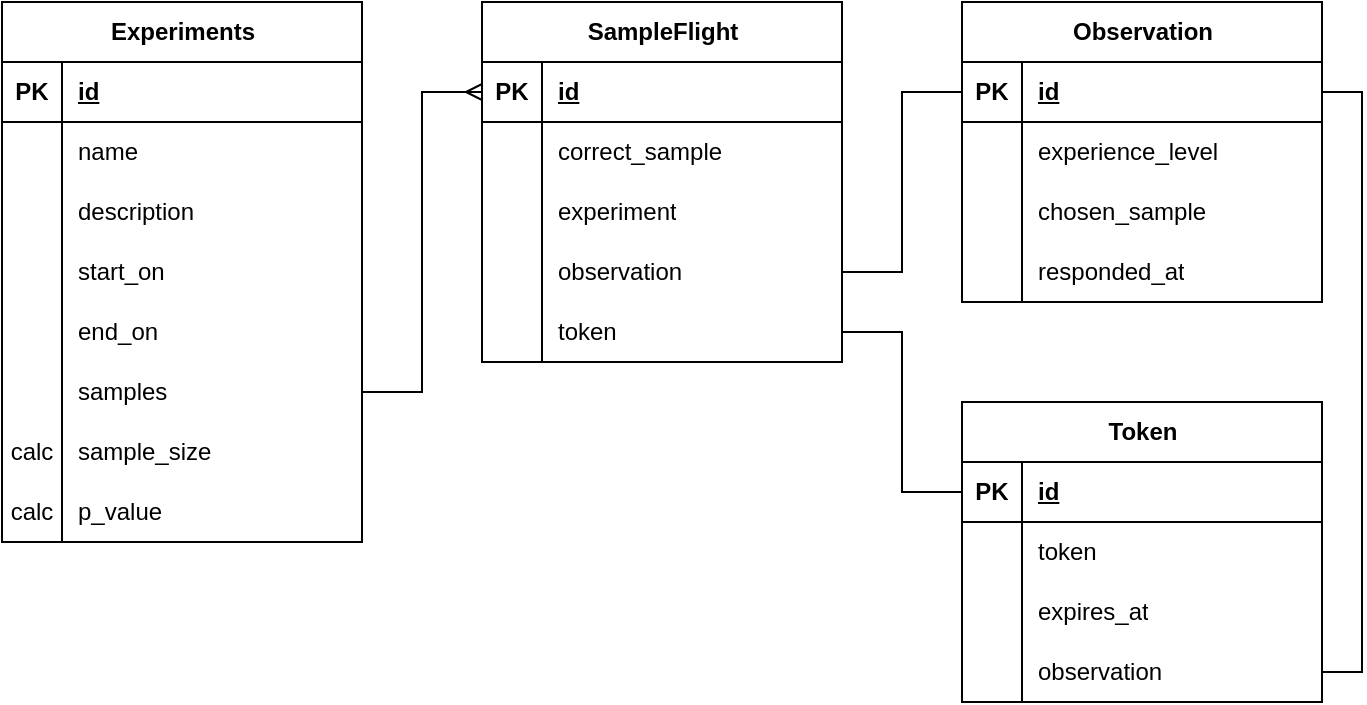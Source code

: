 <mxfile version="23.1.1" type="device">
  <diagram name="Page-1" id="6rvFCq-M7bvMxq6WBBSX">
    <mxGraphModel dx="1224" dy="811" grid="1" gridSize="10" guides="1" tooltips="1" connect="1" arrows="1" fold="1" page="1" pageScale="1" pageWidth="850" pageHeight="1100" math="0" shadow="0">
      <root>
        <mxCell id="0" />
        <mxCell id="1" parent="0" />
        <mxCell id="yR1M8EKcg6RVg2wPJlaK-1" value="Experiments" style="shape=table;startSize=30;container=1;collapsible=1;childLayout=tableLayout;fixedRows=1;rowLines=0;fontStyle=1;align=center;resizeLast=1;html=1;" vertex="1" parent="1">
          <mxGeometry x="80" y="200" width="180" height="270" as="geometry" />
        </mxCell>
        <mxCell id="yR1M8EKcg6RVg2wPJlaK-2" value="" style="shape=tableRow;horizontal=0;startSize=0;swimlaneHead=0;swimlaneBody=0;fillColor=none;collapsible=0;dropTarget=0;points=[[0,0.5],[1,0.5]];portConstraint=eastwest;top=0;left=0;right=0;bottom=1;" vertex="1" parent="yR1M8EKcg6RVg2wPJlaK-1">
          <mxGeometry y="30" width="180" height="30" as="geometry" />
        </mxCell>
        <mxCell id="yR1M8EKcg6RVg2wPJlaK-3" value="PK" style="shape=partialRectangle;connectable=0;fillColor=none;top=0;left=0;bottom=0;right=0;fontStyle=1;overflow=hidden;whiteSpace=wrap;html=1;" vertex="1" parent="yR1M8EKcg6RVg2wPJlaK-2">
          <mxGeometry width="30" height="30" as="geometry">
            <mxRectangle width="30" height="30" as="alternateBounds" />
          </mxGeometry>
        </mxCell>
        <mxCell id="yR1M8EKcg6RVg2wPJlaK-4" value="id" style="shape=partialRectangle;connectable=0;fillColor=none;top=0;left=0;bottom=0;right=0;align=left;spacingLeft=6;fontStyle=5;overflow=hidden;whiteSpace=wrap;html=1;" vertex="1" parent="yR1M8EKcg6RVg2wPJlaK-2">
          <mxGeometry x="30" width="150" height="30" as="geometry">
            <mxRectangle width="150" height="30" as="alternateBounds" />
          </mxGeometry>
        </mxCell>
        <mxCell id="yR1M8EKcg6RVg2wPJlaK-5" value="" style="shape=tableRow;horizontal=0;startSize=0;swimlaneHead=0;swimlaneBody=0;fillColor=none;collapsible=0;dropTarget=0;points=[[0,0.5],[1,0.5]];portConstraint=eastwest;top=0;left=0;right=0;bottom=0;" vertex="1" parent="yR1M8EKcg6RVg2wPJlaK-1">
          <mxGeometry y="60" width="180" height="30" as="geometry" />
        </mxCell>
        <mxCell id="yR1M8EKcg6RVg2wPJlaK-6" value="" style="shape=partialRectangle;connectable=0;fillColor=none;top=0;left=0;bottom=0;right=0;editable=1;overflow=hidden;whiteSpace=wrap;html=1;" vertex="1" parent="yR1M8EKcg6RVg2wPJlaK-5">
          <mxGeometry width="30" height="30" as="geometry">
            <mxRectangle width="30" height="30" as="alternateBounds" />
          </mxGeometry>
        </mxCell>
        <mxCell id="yR1M8EKcg6RVg2wPJlaK-7" value="name" style="shape=partialRectangle;connectable=0;fillColor=none;top=0;left=0;bottom=0;right=0;align=left;spacingLeft=6;overflow=hidden;whiteSpace=wrap;html=1;" vertex="1" parent="yR1M8EKcg6RVg2wPJlaK-5">
          <mxGeometry x="30" width="150" height="30" as="geometry">
            <mxRectangle width="150" height="30" as="alternateBounds" />
          </mxGeometry>
        </mxCell>
        <mxCell id="yR1M8EKcg6RVg2wPJlaK-8" value="" style="shape=tableRow;horizontal=0;startSize=0;swimlaneHead=0;swimlaneBody=0;fillColor=none;collapsible=0;dropTarget=0;points=[[0,0.5],[1,0.5]];portConstraint=eastwest;top=0;left=0;right=0;bottom=0;" vertex="1" parent="yR1M8EKcg6RVg2wPJlaK-1">
          <mxGeometry y="90" width="180" height="30" as="geometry" />
        </mxCell>
        <mxCell id="yR1M8EKcg6RVg2wPJlaK-9" value="" style="shape=partialRectangle;connectable=0;fillColor=none;top=0;left=0;bottom=0;right=0;editable=1;overflow=hidden;whiteSpace=wrap;html=1;" vertex="1" parent="yR1M8EKcg6RVg2wPJlaK-8">
          <mxGeometry width="30" height="30" as="geometry">
            <mxRectangle width="30" height="30" as="alternateBounds" />
          </mxGeometry>
        </mxCell>
        <mxCell id="yR1M8EKcg6RVg2wPJlaK-10" value="description" style="shape=partialRectangle;connectable=0;fillColor=none;top=0;left=0;bottom=0;right=0;align=left;spacingLeft=6;overflow=hidden;whiteSpace=wrap;html=1;" vertex="1" parent="yR1M8EKcg6RVg2wPJlaK-8">
          <mxGeometry x="30" width="150" height="30" as="geometry">
            <mxRectangle width="150" height="30" as="alternateBounds" />
          </mxGeometry>
        </mxCell>
        <mxCell id="yR1M8EKcg6RVg2wPJlaK-11" value="" style="shape=tableRow;horizontal=0;startSize=0;swimlaneHead=0;swimlaneBody=0;fillColor=none;collapsible=0;dropTarget=0;points=[[0,0.5],[1,0.5]];portConstraint=eastwest;top=0;left=0;right=0;bottom=0;" vertex="1" parent="yR1M8EKcg6RVg2wPJlaK-1">
          <mxGeometry y="120" width="180" height="30" as="geometry" />
        </mxCell>
        <mxCell id="yR1M8EKcg6RVg2wPJlaK-12" value="" style="shape=partialRectangle;connectable=0;fillColor=none;top=0;left=0;bottom=0;right=0;editable=1;overflow=hidden;whiteSpace=wrap;html=1;" vertex="1" parent="yR1M8EKcg6RVg2wPJlaK-11">
          <mxGeometry width="30" height="30" as="geometry">
            <mxRectangle width="30" height="30" as="alternateBounds" />
          </mxGeometry>
        </mxCell>
        <mxCell id="yR1M8EKcg6RVg2wPJlaK-13" value="start_on" style="shape=partialRectangle;connectable=0;fillColor=none;top=0;left=0;bottom=0;right=0;align=left;spacingLeft=6;overflow=hidden;whiteSpace=wrap;html=1;" vertex="1" parent="yR1M8EKcg6RVg2wPJlaK-11">
          <mxGeometry x="30" width="150" height="30" as="geometry">
            <mxRectangle width="150" height="30" as="alternateBounds" />
          </mxGeometry>
        </mxCell>
        <mxCell id="yR1M8EKcg6RVg2wPJlaK-14" style="shape=tableRow;horizontal=0;startSize=0;swimlaneHead=0;swimlaneBody=0;fillColor=none;collapsible=0;dropTarget=0;points=[[0,0.5],[1,0.5]];portConstraint=eastwest;top=0;left=0;right=0;bottom=0;" vertex="1" parent="yR1M8EKcg6RVg2wPJlaK-1">
          <mxGeometry y="150" width="180" height="30" as="geometry" />
        </mxCell>
        <mxCell id="yR1M8EKcg6RVg2wPJlaK-15" style="shape=partialRectangle;connectable=0;fillColor=none;top=0;left=0;bottom=0;right=0;editable=1;overflow=hidden;whiteSpace=wrap;html=1;" vertex="1" parent="yR1M8EKcg6RVg2wPJlaK-14">
          <mxGeometry width="30" height="30" as="geometry">
            <mxRectangle width="30" height="30" as="alternateBounds" />
          </mxGeometry>
        </mxCell>
        <mxCell id="yR1M8EKcg6RVg2wPJlaK-16" value="end_on" style="shape=partialRectangle;connectable=0;fillColor=none;top=0;left=0;bottom=0;right=0;align=left;spacingLeft=6;overflow=hidden;whiteSpace=wrap;html=1;" vertex="1" parent="yR1M8EKcg6RVg2wPJlaK-14">
          <mxGeometry x="30" width="150" height="30" as="geometry">
            <mxRectangle width="150" height="30" as="alternateBounds" />
          </mxGeometry>
        </mxCell>
        <mxCell id="yR1M8EKcg6RVg2wPJlaK-20" style="shape=tableRow;horizontal=0;startSize=0;swimlaneHead=0;swimlaneBody=0;fillColor=none;collapsible=0;dropTarget=0;points=[[0,0.5],[1,0.5]];portConstraint=eastwest;top=0;left=0;right=0;bottom=0;" vertex="1" parent="yR1M8EKcg6RVg2wPJlaK-1">
          <mxGeometry y="180" width="180" height="30" as="geometry" />
        </mxCell>
        <mxCell id="yR1M8EKcg6RVg2wPJlaK-21" style="shape=partialRectangle;connectable=0;fillColor=none;top=0;left=0;bottom=0;right=0;editable=1;overflow=hidden;whiteSpace=wrap;html=1;" vertex="1" parent="yR1M8EKcg6RVg2wPJlaK-20">
          <mxGeometry width="30" height="30" as="geometry">
            <mxRectangle width="30" height="30" as="alternateBounds" />
          </mxGeometry>
        </mxCell>
        <mxCell id="yR1M8EKcg6RVg2wPJlaK-22" value="samples" style="shape=partialRectangle;connectable=0;fillColor=none;top=0;left=0;bottom=0;right=0;align=left;spacingLeft=6;overflow=hidden;whiteSpace=wrap;html=1;" vertex="1" parent="yR1M8EKcg6RVg2wPJlaK-20">
          <mxGeometry x="30" width="150" height="30" as="geometry">
            <mxRectangle width="150" height="30" as="alternateBounds" />
          </mxGeometry>
        </mxCell>
        <mxCell id="yR1M8EKcg6RVg2wPJlaK-17" style="shape=tableRow;horizontal=0;startSize=0;swimlaneHead=0;swimlaneBody=0;fillColor=none;collapsible=0;dropTarget=0;points=[[0,0.5],[1,0.5]];portConstraint=eastwest;top=0;left=0;right=0;bottom=0;" vertex="1" parent="yR1M8EKcg6RVg2wPJlaK-1">
          <mxGeometry y="210" width="180" height="30" as="geometry" />
        </mxCell>
        <mxCell id="yR1M8EKcg6RVg2wPJlaK-18" value="calc" style="shape=partialRectangle;connectable=0;fillColor=none;top=0;left=0;bottom=0;right=0;editable=1;overflow=hidden;whiteSpace=wrap;html=1;" vertex="1" parent="yR1M8EKcg6RVg2wPJlaK-17">
          <mxGeometry width="30" height="30" as="geometry">
            <mxRectangle width="30" height="30" as="alternateBounds" />
          </mxGeometry>
        </mxCell>
        <mxCell id="yR1M8EKcg6RVg2wPJlaK-19" value="sample_size" style="shape=partialRectangle;connectable=0;fillColor=none;top=0;left=0;bottom=0;right=0;align=left;spacingLeft=6;overflow=hidden;whiteSpace=wrap;html=1;" vertex="1" parent="yR1M8EKcg6RVg2wPJlaK-17">
          <mxGeometry x="30" width="150" height="30" as="geometry">
            <mxRectangle width="150" height="30" as="alternateBounds" />
          </mxGeometry>
        </mxCell>
        <mxCell id="yR1M8EKcg6RVg2wPJlaK-23" style="shape=tableRow;horizontal=0;startSize=0;swimlaneHead=0;swimlaneBody=0;fillColor=none;collapsible=0;dropTarget=0;points=[[0,0.5],[1,0.5]];portConstraint=eastwest;top=0;left=0;right=0;bottom=0;" vertex="1" parent="yR1M8EKcg6RVg2wPJlaK-1">
          <mxGeometry y="240" width="180" height="30" as="geometry" />
        </mxCell>
        <mxCell id="yR1M8EKcg6RVg2wPJlaK-24" value="calc" style="shape=partialRectangle;connectable=0;fillColor=none;top=0;left=0;bottom=0;right=0;editable=1;overflow=hidden;whiteSpace=wrap;html=1;" vertex="1" parent="yR1M8EKcg6RVg2wPJlaK-23">
          <mxGeometry width="30" height="30" as="geometry">
            <mxRectangle width="30" height="30" as="alternateBounds" />
          </mxGeometry>
        </mxCell>
        <mxCell id="yR1M8EKcg6RVg2wPJlaK-25" value="p_value" style="shape=partialRectangle;connectable=0;fillColor=none;top=0;left=0;bottom=0;right=0;align=left;spacingLeft=6;overflow=hidden;whiteSpace=wrap;html=1;" vertex="1" parent="yR1M8EKcg6RVg2wPJlaK-23">
          <mxGeometry x="30" width="150" height="30" as="geometry">
            <mxRectangle width="150" height="30" as="alternateBounds" />
          </mxGeometry>
        </mxCell>
        <mxCell id="yR1M8EKcg6RVg2wPJlaK-26" value="SampleFlight" style="shape=table;startSize=30;container=1;collapsible=1;childLayout=tableLayout;fixedRows=1;rowLines=0;fontStyle=1;align=center;resizeLast=1;html=1;" vertex="1" parent="1">
          <mxGeometry x="320" y="200" width="180" height="180" as="geometry" />
        </mxCell>
        <mxCell id="yR1M8EKcg6RVg2wPJlaK-27" value="" style="shape=tableRow;horizontal=0;startSize=0;swimlaneHead=0;swimlaneBody=0;fillColor=none;collapsible=0;dropTarget=0;points=[[0,0.5],[1,0.5]];portConstraint=eastwest;top=0;left=0;right=0;bottom=1;" vertex="1" parent="yR1M8EKcg6RVg2wPJlaK-26">
          <mxGeometry y="30" width="180" height="30" as="geometry" />
        </mxCell>
        <mxCell id="yR1M8EKcg6RVg2wPJlaK-28" value="PK" style="shape=partialRectangle;connectable=0;fillColor=none;top=0;left=0;bottom=0;right=0;fontStyle=1;overflow=hidden;whiteSpace=wrap;html=1;" vertex="1" parent="yR1M8EKcg6RVg2wPJlaK-27">
          <mxGeometry width="30" height="30" as="geometry">
            <mxRectangle width="30" height="30" as="alternateBounds" />
          </mxGeometry>
        </mxCell>
        <mxCell id="yR1M8EKcg6RVg2wPJlaK-29" value="id" style="shape=partialRectangle;connectable=0;fillColor=none;top=0;left=0;bottom=0;right=0;align=left;spacingLeft=6;fontStyle=5;overflow=hidden;whiteSpace=wrap;html=1;" vertex="1" parent="yR1M8EKcg6RVg2wPJlaK-27">
          <mxGeometry x="30" width="150" height="30" as="geometry">
            <mxRectangle width="150" height="30" as="alternateBounds" />
          </mxGeometry>
        </mxCell>
        <mxCell id="yR1M8EKcg6RVg2wPJlaK-30" value="" style="shape=tableRow;horizontal=0;startSize=0;swimlaneHead=0;swimlaneBody=0;fillColor=none;collapsible=0;dropTarget=0;points=[[0,0.5],[1,0.5]];portConstraint=eastwest;top=0;left=0;right=0;bottom=0;" vertex="1" parent="yR1M8EKcg6RVg2wPJlaK-26">
          <mxGeometry y="60" width="180" height="30" as="geometry" />
        </mxCell>
        <mxCell id="yR1M8EKcg6RVg2wPJlaK-31" value="" style="shape=partialRectangle;connectable=0;fillColor=none;top=0;left=0;bottom=0;right=0;editable=1;overflow=hidden;whiteSpace=wrap;html=1;" vertex="1" parent="yR1M8EKcg6RVg2wPJlaK-30">
          <mxGeometry width="30" height="30" as="geometry">
            <mxRectangle width="30" height="30" as="alternateBounds" />
          </mxGeometry>
        </mxCell>
        <mxCell id="yR1M8EKcg6RVg2wPJlaK-32" value="correct_sample" style="shape=partialRectangle;connectable=0;fillColor=none;top=0;left=0;bottom=0;right=0;align=left;spacingLeft=6;overflow=hidden;whiteSpace=wrap;html=1;" vertex="1" parent="yR1M8EKcg6RVg2wPJlaK-30">
          <mxGeometry x="30" width="150" height="30" as="geometry">
            <mxRectangle width="150" height="30" as="alternateBounds" />
          </mxGeometry>
        </mxCell>
        <mxCell id="yR1M8EKcg6RVg2wPJlaK-33" value="" style="shape=tableRow;horizontal=0;startSize=0;swimlaneHead=0;swimlaneBody=0;fillColor=none;collapsible=0;dropTarget=0;points=[[0,0.5],[1,0.5]];portConstraint=eastwest;top=0;left=0;right=0;bottom=0;" vertex="1" parent="yR1M8EKcg6RVg2wPJlaK-26">
          <mxGeometry y="90" width="180" height="30" as="geometry" />
        </mxCell>
        <mxCell id="yR1M8EKcg6RVg2wPJlaK-34" value="" style="shape=partialRectangle;connectable=0;fillColor=none;top=0;left=0;bottom=0;right=0;editable=1;overflow=hidden;whiteSpace=wrap;html=1;" vertex="1" parent="yR1M8EKcg6RVg2wPJlaK-33">
          <mxGeometry width="30" height="30" as="geometry">
            <mxRectangle width="30" height="30" as="alternateBounds" />
          </mxGeometry>
        </mxCell>
        <mxCell id="yR1M8EKcg6RVg2wPJlaK-35" value="experiment" style="shape=partialRectangle;connectable=0;fillColor=none;top=0;left=0;bottom=0;right=0;align=left;spacingLeft=6;overflow=hidden;whiteSpace=wrap;html=1;" vertex="1" parent="yR1M8EKcg6RVg2wPJlaK-33">
          <mxGeometry x="30" width="150" height="30" as="geometry">
            <mxRectangle width="150" height="30" as="alternateBounds" />
          </mxGeometry>
        </mxCell>
        <mxCell id="yR1M8EKcg6RVg2wPJlaK-36" value="" style="shape=tableRow;horizontal=0;startSize=0;swimlaneHead=0;swimlaneBody=0;fillColor=none;collapsible=0;dropTarget=0;points=[[0,0.5],[1,0.5]];portConstraint=eastwest;top=0;left=0;right=0;bottom=0;" vertex="1" parent="yR1M8EKcg6RVg2wPJlaK-26">
          <mxGeometry y="120" width="180" height="30" as="geometry" />
        </mxCell>
        <mxCell id="yR1M8EKcg6RVg2wPJlaK-37" value="" style="shape=partialRectangle;connectable=0;fillColor=none;top=0;left=0;bottom=0;right=0;editable=1;overflow=hidden;whiteSpace=wrap;html=1;" vertex="1" parent="yR1M8EKcg6RVg2wPJlaK-36">
          <mxGeometry width="30" height="30" as="geometry">
            <mxRectangle width="30" height="30" as="alternateBounds" />
          </mxGeometry>
        </mxCell>
        <mxCell id="yR1M8EKcg6RVg2wPJlaK-38" value="observation" style="shape=partialRectangle;connectable=0;fillColor=none;top=0;left=0;bottom=0;right=0;align=left;spacingLeft=6;overflow=hidden;whiteSpace=wrap;html=1;" vertex="1" parent="yR1M8EKcg6RVg2wPJlaK-36">
          <mxGeometry x="30" width="150" height="30" as="geometry">
            <mxRectangle width="150" height="30" as="alternateBounds" />
          </mxGeometry>
        </mxCell>
        <mxCell id="yR1M8EKcg6RVg2wPJlaK-39" style="shape=tableRow;horizontal=0;startSize=0;swimlaneHead=0;swimlaneBody=0;fillColor=none;collapsible=0;dropTarget=0;points=[[0,0.5],[1,0.5]];portConstraint=eastwest;top=0;left=0;right=0;bottom=0;" vertex="1" parent="yR1M8EKcg6RVg2wPJlaK-26">
          <mxGeometry y="150" width="180" height="30" as="geometry" />
        </mxCell>
        <mxCell id="yR1M8EKcg6RVg2wPJlaK-40" style="shape=partialRectangle;connectable=0;fillColor=none;top=0;left=0;bottom=0;right=0;editable=1;overflow=hidden;whiteSpace=wrap;html=1;" vertex="1" parent="yR1M8EKcg6RVg2wPJlaK-39">
          <mxGeometry width="30" height="30" as="geometry">
            <mxRectangle width="30" height="30" as="alternateBounds" />
          </mxGeometry>
        </mxCell>
        <mxCell id="yR1M8EKcg6RVg2wPJlaK-41" value="token" style="shape=partialRectangle;connectable=0;fillColor=none;top=0;left=0;bottom=0;right=0;align=left;spacingLeft=6;overflow=hidden;whiteSpace=wrap;html=1;" vertex="1" parent="yR1M8EKcg6RVg2wPJlaK-39">
          <mxGeometry x="30" width="150" height="30" as="geometry">
            <mxRectangle width="150" height="30" as="alternateBounds" />
          </mxGeometry>
        </mxCell>
        <mxCell id="yR1M8EKcg6RVg2wPJlaK-54" value="Observation" style="shape=table;startSize=30;container=1;collapsible=1;childLayout=tableLayout;fixedRows=1;rowLines=0;fontStyle=1;align=center;resizeLast=1;html=1;" vertex="1" parent="1">
          <mxGeometry x="560" y="200" width="180" height="150" as="geometry" />
        </mxCell>
        <mxCell id="yR1M8EKcg6RVg2wPJlaK-55" value="" style="shape=tableRow;horizontal=0;startSize=0;swimlaneHead=0;swimlaneBody=0;fillColor=none;collapsible=0;dropTarget=0;points=[[0,0.5],[1,0.5]];portConstraint=eastwest;top=0;left=0;right=0;bottom=1;" vertex="1" parent="yR1M8EKcg6RVg2wPJlaK-54">
          <mxGeometry y="30" width="180" height="30" as="geometry" />
        </mxCell>
        <mxCell id="yR1M8EKcg6RVg2wPJlaK-56" value="PK" style="shape=partialRectangle;connectable=0;fillColor=none;top=0;left=0;bottom=0;right=0;fontStyle=1;overflow=hidden;whiteSpace=wrap;html=1;" vertex="1" parent="yR1M8EKcg6RVg2wPJlaK-55">
          <mxGeometry width="30" height="30" as="geometry">
            <mxRectangle width="30" height="30" as="alternateBounds" />
          </mxGeometry>
        </mxCell>
        <mxCell id="yR1M8EKcg6RVg2wPJlaK-57" value="id" style="shape=partialRectangle;connectable=0;fillColor=none;top=0;left=0;bottom=0;right=0;align=left;spacingLeft=6;fontStyle=5;overflow=hidden;whiteSpace=wrap;html=1;" vertex="1" parent="yR1M8EKcg6RVg2wPJlaK-55">
          <mxGeometry x="30" width="150" height="30" as="geometry">
            <mxRectangle width="150" height="30" as="alternateBounds" />
          </mxGeometry>
        </mxCell>
        <mxCell id="yR1M8EKcg6RVg2wPJlaK-58" value="" style="shape=tableRow;horizontal=0;startSize=0;swimlaneHead=0;swimlaneBody=0;fillColor=none;collapsible=0;dropTarget=0;points=[[0,0.5],[1,0.5]];portConstraint=eastwest;top=0;left=0;right=0;bottom=0;" vertex="1" parent="yR1M8EKcg6RVg2wPJlaK-54">
          <mxGeometry y="60" width="180" height="30" as="geometry" />
        </mxCell>
        <mxCell id="yR1M8EKcg6RVg2wPJlaK-59" value="" style="shape=partialRectangle;connectable=0;fillColor=none;top=0;left=0;bottom=0;right=0;editable=1;overflow=hidden;whiteSpace=wrap;html=1;" vertex="1" parent="yR1M8EKcg6RVg2wPJlaK-58">
          <mxGeometry width="30" height="30" as="geometry">
            <mxRectangle width="30" height="30" as="alternateBounds" />
          </mxGeometry>
        </mxCell>
        <mxCell id="yR1M8EKcg6RVg2wPJlaK-60" value="experience_level" style="shape=partialRectangle;connectable=0;fillColor=none;top=0;left=0;bottom=0;right=0;align=left;spacingLeft=6;overflow=hidden;whiteSpace=wrap;html=1;" vertex="1" parent="yR1M8EKcg6RVg2wPJlaK-58">
          <mxGeometry x="30" width="150" height="30" as="geometry">
            <mxRectangle width="150" height="30" as="alternateBounds" />
          </mxGeometry>
        </mxCell>
        <mxCell id="yR1M8EKcg6RVg2wPJlaK-61" value="" style="shape=tableRow;horizontal=0;startSize=0;swimlaneHead=0;swimlaneBody=0;fillColor=none;collapsible=0;dropTarget=0;points=[[0,0.5],[1,0.5]];portConstraint=eastwest;top=0;left=0;right=0;bottom=0;" vertex="1" parent="yR1M8EKcg6RVg2wPJlaK-54">
          <mxGeometry y="90" width="180" height="30" as="geometry" />
        </mxCell>
        <mxCell id="yR1M8EKcg6RVg2wPJlaK-62" value="" style="shape=partialRectangle;connectable=0;fillColor=none;top=0;left=0;bottom=0;right=0;editable=1;overflow=hidden;whiteSpace=wrap;html=1;" vertex="1" parent="yR1M8EKcg6RVg2wPJlaK-61">
          <mxGeometry width="30" height="30" as="geometry">
            <mxRectangle width="30" height="30" as="alternateBounds" />
          </mxGeometry>
        </mxCell>
        <mxCell id="yR1M8EKcg6RVg2wPJlaK-63" value="chosen_sample" style="shape=partialRectangle;connectable=0;fillColor=none;top=0;left=0;bottom=0;right=0;align=left;spacingLeft=6;overflow=hidden;whiteSpace=wrap;html=1;" vertex="1" parent="yR1M8EKcg6RVg2wPJlaK-61">
          <mxGeometry x="30" width="150" height="30" as="geometry">
            <mxRectangle width="150" height="30" as="alternateBounds" />
          </mxGeometry>
        </mxCell>
        <mxCell id="yR1M8EKcg6RVg2wPJlaK-64" value="" style="shape=tableRow;horizontal=0;startSize=0;swimlaneHead=0;swimlaneBody=0;fillColor=none;collapsible=0;dropTarget=0;points=[[0,0.5],[1,0.5]];portConstraint=eastwest;top=0;left=0;right=0;bottom=0;" vertex="1" parent="yR1M8EKcg6RVg2wPJlaK-54">
          <mxGeometry y="120" width="180" height="30" as="geometry" />
        </mxCell>
        <mxCell id="yR1M8EKcg6RVg2wPJlaK-65" value="" style="shape=partialRectangle;connectable=0;fillColor=none;top=0;left=0;bottom=0;right=0;editable=1;overflow=hidden;whiteSpace=wrap;html=1;" vertex="1" parent="yR1M8EKcg6RVg2wPJlaK-64">
          <mxGeometry width="30" height="30" as="geometry">
            <mxRectangle width="30" height="30" as="alternateBounds" />
          </mxGeometry>
        </mxCell>
        <mxCell id="yR1M8EKcg6RVg2wPJlaK-66" value="responded_at" style="shape=partialRectangle;connectable=0;fillColor=none;top=0;left=0;bottom=0;right=0;align=left;spacingLeft=6;overflow=hidden;whiteSpace=wrap;html=1;" vertex="1" parent="yR1M8EKcg6RVg2wPJlaK-64">
          <mxGeometry x="30" width="150" height="30" as="geometry">
            <mxRectangle width="150" height="30" as="alternateBounds" />
          </mxGeometry>
        </mxCell>
        <mxCell id="yR1M8EKcg6RVg2wPJlaK-70" value="Token" style="shape=table;startSize=30;container=1;collapsible=1;childLayout=tableLayout;fixedRows=1;rowLines=0;fontStyle=1;align=center;resizeLast=1;html=1;" vertex="1" parent="1">
          <mxGeometry x="560" y="400" width="180" height="150" as="geometry" />
        </mxCell>
        <mxCell id="yR1M8EKcg6RVg2wPJlaK-71" value="" style="shape=tableRow;horizontal=0;startSize=0;swimlaneHead=0;swimlaneBody=0;fillColor=none;collapsible=0;dropTarget=0;points=[[0,0.5],[1,0.5]];portConstraint=eastwest;top=0;left=0;right=0;bottom=1;" vertex="1" parent="yR1M8EKcg6RVg2wPJlaK-70">
          <mxGeometry y="30" width="180" height="30" as="geometry" />
        </mxCell>
        <mxCell id="yR1M8EKcg6RVg2wPJlaK-72" value="PK" style="shape=partialRectangle;connectable=0;fillColor=none;top=0;left=0;bottom=0;right=0;fontStyle=1;overflow=hidden;whiteSpace=wrap;html=1;" vertex="1" parent="yR1M8EKcg6RVg2wPJlaK-71">
          <mxGeometry width="30" height="30" as="geometry">
            <mxRectangle width="30" height="30" as="alternateBounds" />
          </mxGeometry>
        </mxCell>
        <mxCell id="yR1M8EKcg6RVg2wPJlaK-73" value="id" style="shape=partialRectangle;connectable=0;fillColor=none;top=0;left=0;bottom=0;right=0;align=left;spacingLeft=6;fontStyle=5;overflow=hidden;whiteSpace=wrap;html=1;" vertex="1" parent="yR1M8EKcg6RVg2wPJlaK-71">
          <mxGeometry x="30" width="150" height="30" as="geometry">
            <mxRectangle width="150" height="30" as="alternateBounds" />
          </mxGeometry>
        </mxCell>
        <mxCell id="yR1M8EKcg6RVg2wPJlaK-74" value="" style="shape=tableRow;horizontal=0;startSize=0;swimlaneHead=0;swimlaneBody=0;fillColor=none;collapsible=0;dropTarget=0;points=[[0,0.5],[1,0.5]];portConstraint=eastwest;top=0;left=0;right=0;bottom=0;" vertex="1" parent="yR1M8EKcg6RVg2wPJlaK-70">
          <mxGeometry y="60" width="180" height="30" as="geometry" />
        </mxCell>
        <mxCell id="yR1M8EKcg6RVg2wPJlaK-75" value="" style="shape=partialRectangle;connectable=0;fillColor=none;top=0;left=0;bottom=0;right=0;editable=1;overflow=hidden;whiteSpace=wrap;html=1;" vertex="1" parent="yR1M8EKcg6RVg2wPJlaK-74">
          <mxGeometry width="30" height="30" as="geometry">
            <mxRectangle width="30" height="30" as="alternateBounds" />
          </mxGeometry>
        </mxCell>
        <mxCell id="yR1M8EKcg6RVg2wPJlaK-76" value="token" style="shape=partialRectangle;connectable=0;fillColor=none;top=0;left=0;bottom=0;right=0;align=left;spacingLeft=6;overflow=hidden;whiteSpace=wrap;html=1;" vertex="1" parent="yR1M8EKcg6RVg2wPJlaK-74">
          <mxGeometry x="30" width="150" height="30" as="geometry">
            <mxRectangle width="150" height="30" as="alternateBounds" />
          </mxGeometry>
        </mxCell>
        <mxCell id="yR1M8EKcg6RVg2wPJlaK-77" value="" style="shape=tableRow;horizontal=0;startSize=0;swimlaneHead=0;swimlaneBody=0;fillColor=none;collapsible=0;dropTarget=0;points=[[0,0.5],[1,0.5]];portConstraint=eastwest;top=0;left=0;right=0;bottom=0;" vertex="1" parent="yR1M8EKcg6RVg2wPJlaK-70">
          <mxGeometry y="90" width="180" height="30" as="geometry" />
        </mxCell>
        <mxCell id="yR1M8EKcg6RVg2wPJlaK-78" value="" style="shape=partialRectangle;connectable=0;fillColor=none;top=0;left=0;bottom=0;right=0;editable=1;overflow=hidden;whiteSpace=wrap;html=1;" vertex="1" parent="yR1M8EKcg6RVg2wPJlaK-77">
          <mxGeometry width="30" height="30" as="geometry">
            <mxRectangle width="30" height="30" as="alternateBounds" />
          </mxGeometry>
        </mxCell>
        <mxCell id="yR1M8EKcg6RVg2wPJlaK-79" value="expires_at" style="shape=partialRectangle;connectable=0;fillColor=none;top=0;left=0;bottom=0;right=0;align=left;spacingLeft=6;overflow=hidden;whiteSpace=wrap;html=1;" vertex="1" parent="yR1M8EKcg6RVg2wPJlaK-77">
          <mxGeometry x="30" width="150" height="30" as="geometry">
            <mxRectangle width="150" height="30" as="alternateBounds" />
          </mxGeometry>
        </mxCell>
        <mxCell id="yR1M8EKcg6RVg2wPJlaK-80" value="" style="shape=tableRow;horizontal=0;startSize=0;swimlaneHead=0;swimlaneBody=0;fillColor=none;collapsible=0;dropTarget=0;points=[[0,0.5],[1,0.5]];portConstraint=eastwest;top=0;left=0;right=0;bottom=0;" vertex="1" parent="yR1M8EKcg6RVg2wPJlaK-70">
          <mxGeometry y="120" width="180" height="30" as="geometry" />
        </mxCell>
        <mxCell id="yR1M8EKcg6RVg2wPJlaK-81" value="" style="shape=partialRectangle;connectable=0;fillColor=none;top=0;left=0;bottom=0;right=0;editable=1;overflow=hidden;whiteSpace=wrap;html=1;" vertex="1" parent="yR1M8EKcg6RVg2wPJlaK-80">
          <mxGeometry width="30" height="30" as="geometry">
            <mxRectangle width="30" height="30" as="alternateBounds" />
          </mxGeometry>
        </mxCell>
        <mxCell id="yR1M8EKcg6RVg2wPJlaK-82" value="observation" style="shape=partialRectangle;connectable=0;fillColor=none;top=0;left=0;bottom=0;right=0;align=left;spacingLeft=6;overflow=hidden;whiteSpace=wrap;html=1;" vertex="1" parent="yR1M8EKcg6RVg2wPJlaK-80">
          <mxGeometry x="30" width="150" height="30" as="geometry">
            <mxRectangle width="150" height="30" as="alternateBounds" />
          </mxGeometry>
        </mxCell>
        <mxCell id="yR1M8EKcg6RVg2wPJlaK-87" style="edgeStyle=orthogonalEdgeStyle;rounded=0;orthogonalLoop=1;jettySize=auto;html=1;exitX=0;exitY=0.5;exitDx=0;exitDy=0;entryX=1;entryY=0.5;entryDx=0;entryDy=0;startArrow=ERmany;startFill=0;endArrow=none;endFill=0;" edge="1" parent="1" source="yR1M8EKcg6RVg2wPJlaK-27" target="yR1M8EKcg6RVg2wPJlaK-20">
          <mxGeometry relative="1" as="geometry" />
        </mxCell>
        <mxCell id="yR1M8EKcg6RVg2wPJlaK-88" style="edgeStyle=orthogonalEdgeStyle;rounded=0;orthogonalLoop=1;jettySize=auto;html=1;exitX=0;exitY=0.5;exitDx=0;exitDy=0;entryX=1;entryY=0.75;entryDx=0;entryDy=0;endArrow=none;endFill=0;" edge="1" parent="1" source="yR1M8EKcg6RVg2wPJlaK-55" target="yR1M8EKcg6RVg2wPJlaK-26">
          <mxGeometry relative="1" as="geometry" />
        </mxCell>
        <mxCell id="yR1M8EKcg6RVg2wPJlaK-89" style="edgeStyle=orthogonalEdgeStyle;rounded=0;orthogonalLoop=1;jettySize=auto;html=1;exitX=0;exitY=0.5;exitDx=0;exitDy=0;entryX=1;entryY=0.5;entryDx=0;entryDy=0;endArrow=none;endFill=0;" edge="1" parent="1" source="yR1M8EKcg6RVg2wPJlaK-71" target="yR1M8EKcg6RVg2wPJlaK-39">
          <mxGeometry relative="1" as="geometry" />
        </mxCell>
        <mxCell id="yR1M8EKcg6RVg2wPJlaK-90" style="edgeStyle=orthogonalEdgeStyle;rounded=0;orthogonalLoop=1;jettySize=auto;html=1;exitX=1;exitY=0.5;exitDx=0;exitDy=0;entryX=1;entryY=0.5;entryDx=0;entryDy=0;" edge="1" parent="1" source="yR1M8EKcg6RVg2wPJlaK-80" target="yR1M8EKcg6RVg2wPJlaK-67">
          <mxGeometry relative="1" as="geometry" />
        </mxCell>
        <mxCell id="yR1M8EKcg6RVg2wPJlaK-91" style="edgeStyle=orthogonalEdgeStyle;rounded=0;orthogonalLoop=1;jettySize=auto;html=1;exitX=1;exitY=0.5;exitDx=0;exitDy=0;entryX=1;entryY=0.5;entryDx=0;entryDy=0;endArrow=none;endFill=0;" edge="1" parent="1" source="yR1M8EKcg6RVg2wPJlaK-55" target="yR1M8EKcg6RVg2wPJlaK-80">
          <mxGeometry relative="1" as="geometry" />
        </mxCell>
      </root>
    </mxGraphModel>
  </diagram>
</mxfile>
